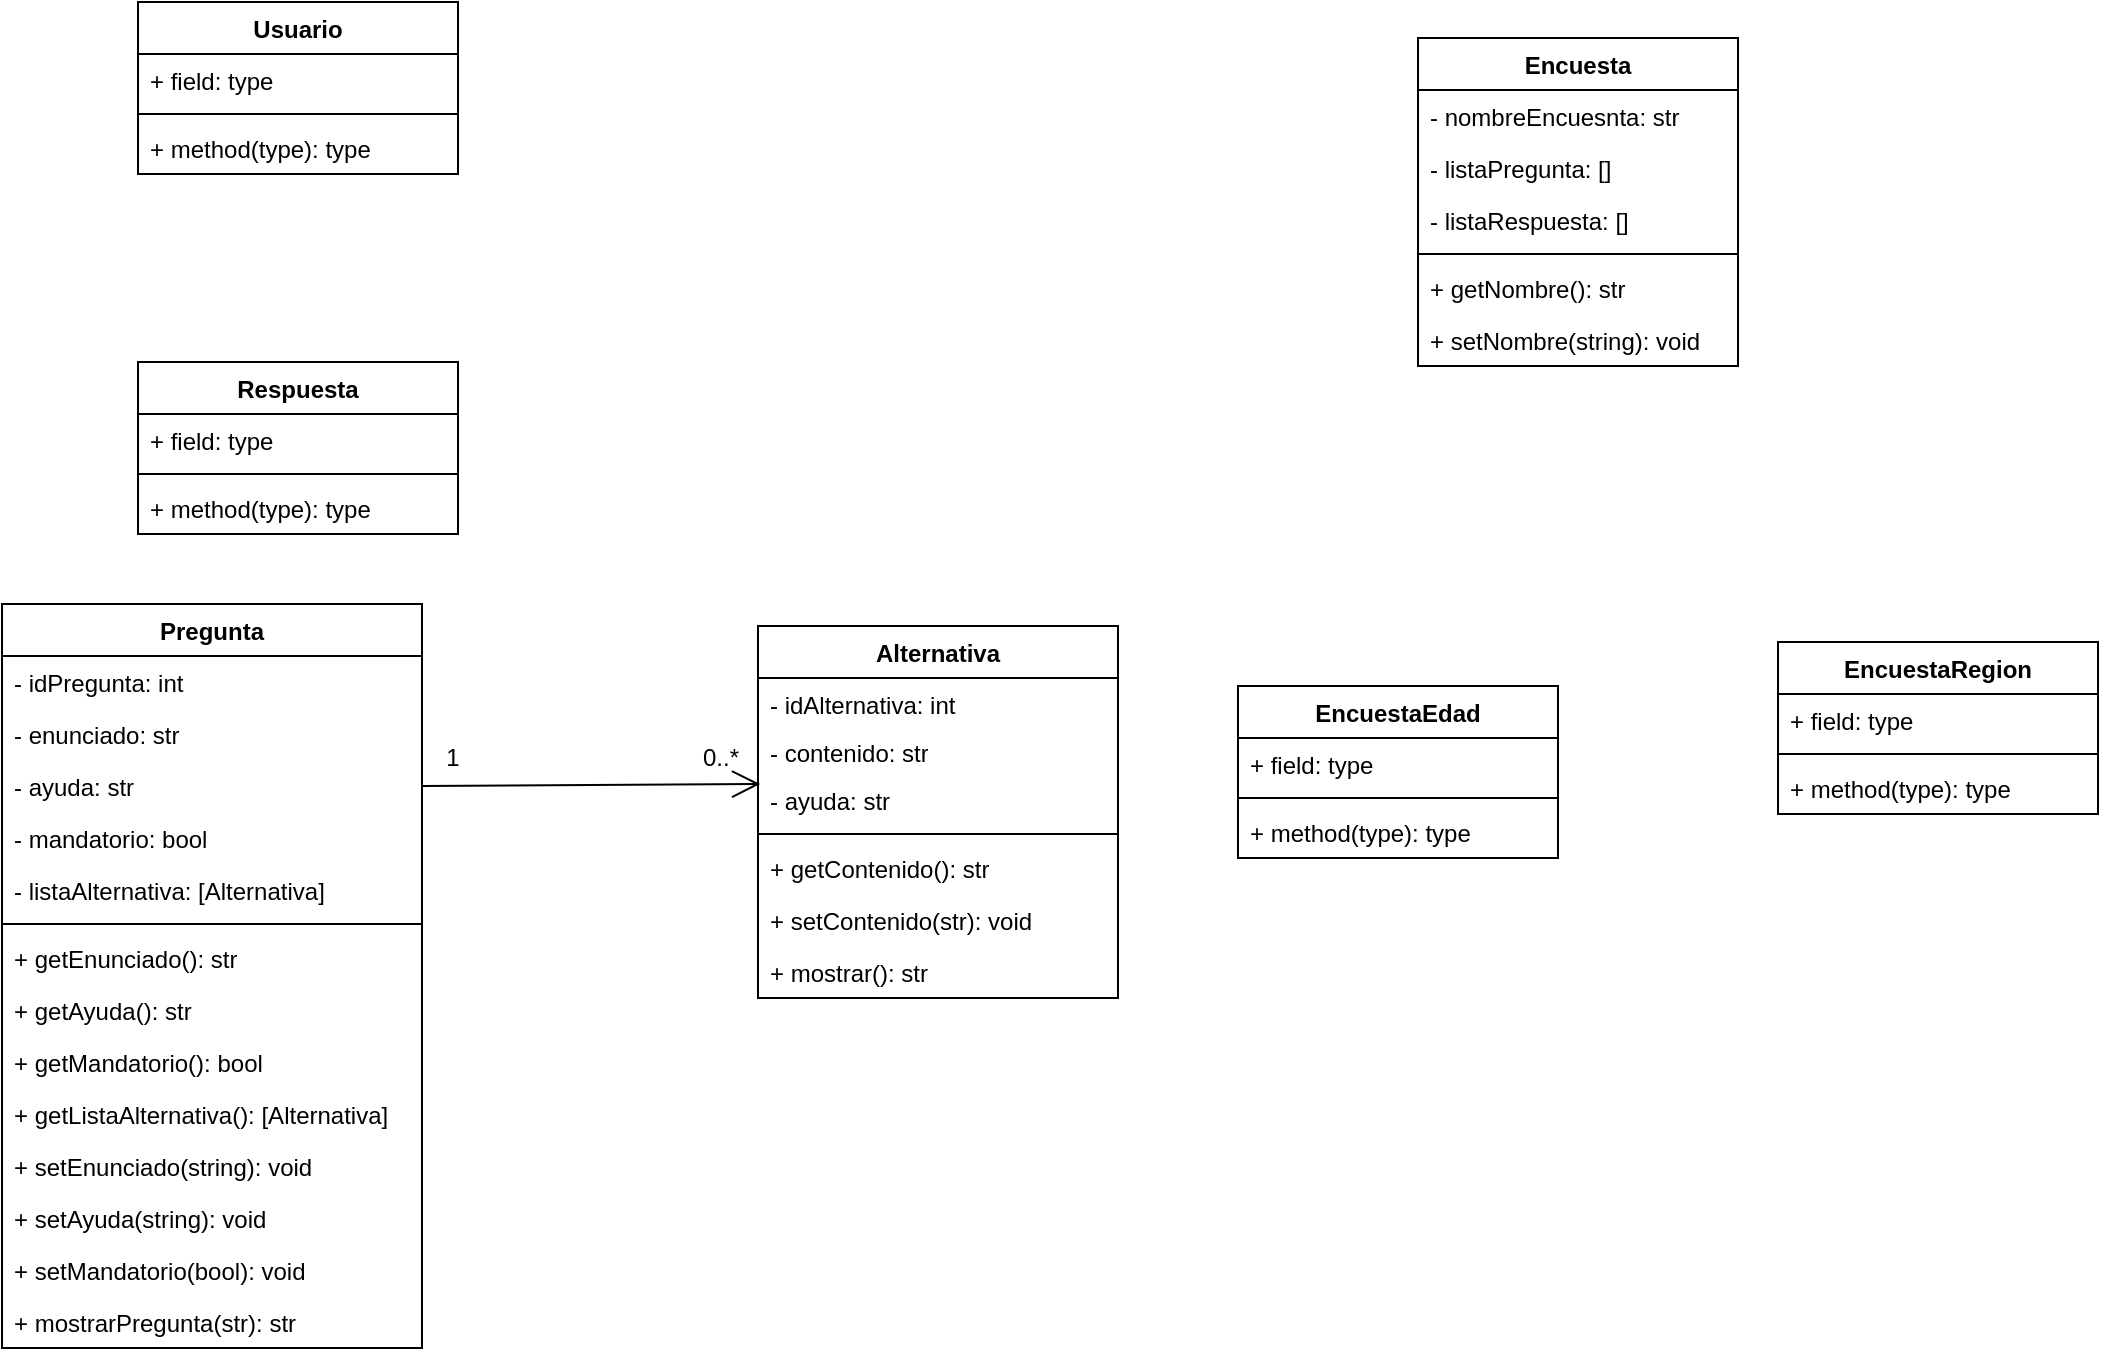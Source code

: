 <mxfile version="24.3.1" type="github">
  <diagram id="C5RBs43oDa-KdzZeNtuy" name="Page-1">
    <mxGraphModel dx="1434" dy="772" grid="1" gridSize="10" guides="1" tooltips="1" connect="1" arrows="1" fold="1" page="1" pageScale="1" pageWidth="1169" pageHeight="827" math="0" shadow="0">
      <root>
        <mxCell id="WIyWlLk6GJQsqaUBKTNV-0" />
        <mxCell id="WIyWlLk6GJQsqaUBKTNV-1" parent="WIyWlLk6GJQsqaUBKTNV-0" />
        <mxCell id="cBV1kslpRWXFgIH1EXpv-0" value="Encuesta" style="swimlane;fontStyle=1;align=center;verticalAlign=top;childLayout=stackLayout;horizontal=1;startSize=26;horizontalStack=0;resizeParent=1;resizeParentMax=0;resizeLast=0;collapsible=1;marginBottom=0;whiteSpace=wrap;html=1;" vertex="1" parent="WIyWlLk6GJQsqaUBKTNV-1">
          <mxGeometry x="760" y="198" width="160" height="164" as="geometry" />
        </mxCell>
        <mxCell id="cBV1kslpRWXFgIH1EXpv-1" value="- nombreEncuesnta: str" style="text;strokeColor=none;fillColor=none;align=left;verticalAlign=top;spacingLeft=4;spacingRight=4;overflow=hidden;rotatable=0;points=[[0,0.5],[1,0.5]];portConstraint=eastwest;whiteSpace=wrap;html=1;" vertex="1" parent="cBV1kslpRWXFgIH1EXpv-0">
          <mxGeometry y="26" width="160" height="26" as="geometry" />
        </mxCell>
        <mxCell id="cBV1kslpRWXFgIH1EXpv-70" value="- listaPregunta: []" style="text;strokeColor=none;fillColor=none;align=left;verticalAlign=top;spacingLeft=4;spacingRight=4;overflow=hidden;rotatable=0;points=[[0,0.5],[1,0.5]];portConstraint=eastwest;whiteSpace=wrap;html=1;" vertex="1" parent="cBV1kslpRWXFgIH1EXpv-0">
          <mxGeometry y="52" width="160" height="26" as="geometry" />
        </mxCell>
        <mxCell id="cBV1kslpRWXFgIH1EXpv-74" value="- listaRespuesta: []" style="text;strokeColor=none;fillColor=none;align=left;verticalAlign=top;spacingLeft=4;spacingRight=4;overflow=hidden;rotatable=0;points=[[0,0.5],[1,0.5]];portConstraint=eastwest;whiteSpace=wrap;html=1;" vertex="1" parent="cBV1kslpRWXFgIH1EXpv-0">
          <mxGeometry y="78" width="160" height="26" as="geometry" />
        </mxCell>
        <mxCell id="cBV1kslpRWXFgIH1EXpv-2" value="" style="line;strokeWidth=1;fillColor=none;align=left;verticalAlign=middle;spacingTop=-1;spacingLeft=3;spacingRight=3;rotatable=0;labelPosition=right;points=[];portConstraint=eastwest;strokeColor=inherit;" vertex="1" parent="cBV1kslpRWXFgIH1EXpv-0">
          <mxGeometry y="104" width="160" height="8" as="geometry" />
        </mxCell>
        <mxCell id="cBV1kslpRWXFgIH1EXpv-75" value="+ getNombre(): str" style="text;strokeColor=none;fillColor=none;align=left;verticalAlign=top;spacingLeft=4;spacingRight=4;overflow=hidden;rotatable=0;points=[[0,0.5],[1,0.5]];portConstraint=eastwest;whiteSpace=wrap;html=1;" vertex="1" parent="cBV1kslpRWXFgIH1EXpv-0">
          <mxGeometry y="112" width="160" height="26" as="geometry" />
        </mxCell>
        <mxCell id="cBV1kslpRWXFgIH1EXpv-76" value="+ setNombre(string): void" style="text;strokeColor=none;fillColor=none;align=left;verticalAlign=top;spacingLeft=4;spacingRight=4;overflow=hidden;rotatable=0;points=[[0,0.5],[1,0.5]];portConstraint=eastwest;whiteSpace=wrap;html=1;" vertex="1" parent="cBV1kslpRWXFgIH1EXpv-0">
          <mxGeometry y="138" width="160" height="26" as="geometry" />
        </mxCell>
        <mxCell id="cBV1kslpRWXFgIH1EXpv-4" value="Alternativa" style="swimlane;fontStyle=1;align=center;verticalAlign=top;childLayout=stackLayout;horizontal=1;startSize=26;horizontalStack=0;resizeParent=1;resizeParentMax=0;resizeLast=0;collapsible=1;marginBottom=0;whiteSpace=wrap;html=1;" vertex="1" parent="WIyWlLk6GJQsqaUBKTNV-1">
          <mxGeometry x="430" y="492" width="180" height="186" as="geometry" />
        </mxCell>
        <mxCell id="cBV1kslpRWXFgIH1EXpv-5" value="- idAlternativa: int" style="text;strokeColor=none;fillColor=none;align=left;verticalAlign=top;spacingLeft=4;spacingRight=4;overflow=hidden;rotatable=0;points=[[0,0.5],[1,0.5]];portConstraint=eastwest;whiteSpace=wrap;html=1;" vertex="1" parent="cBV1kslpRWXFgIH1EXpv-4">
          <mxGeometry y="26" width="180" height="24" as="geometry" />
        </mxCell>
        <mxCell id="cBV1kslpRWXFgIH1EXpv-73" value="- contenido: str" style="text;strokeColor=none;fillColor=none;align=left;verticalAlign=top;spacingLeft=4;spacingRight=4;overflow=hidden;rotatable=0;points=[[0,0.5],[1,0.5]];portConstraint=eastwest;whiteSpace=wrap;html=1;" vertex="1" parent="cBV1kslpRWXFgIH1EXpv-4">
          <mxGeometry y="50" width="180" height="24" as="geometry" />
        </mxCell>
        <mxCell id="cBV1kslpRWXFgIH1EXpv-29" value="- ayuda: str" style="text;strokeColor=none;fillColor=none;align=left;verticalAlign=top;spacingLeft=4;spacingRight=4;overflow=hidden;rotatable=0;points=[[0,0.5],[1,0.5]];portConstraint=eastwest;whiteSpace=wrap;html=1;" vertex="1" parent="cBV1kslpRWXFgIH1EXpv-4">
          <mxGeometry y="74" width="180" height="26" as="geometry" />
        </mxCell>
        <mxCell id="cBV1kslpRWXFgIH1EXpv-6" value="" style="line;strokeWidth=1;fillColor=none;align=left;verticalAlign=middle;spacingTop=-1;spacingLeft=3;spacingRight=3;rotatable=0;labelPosition=right;points=[];portConstraint=eastwest;strokeColor=inherit;" vertex="1" parent="cBV1kslpRWXFgIH1EXpv-4">
          <mxGeometry y="100" width="180" height="8" as="geometry" />
        </mxCell>
        <mxCell id="cBV1kslpRWXFgIH1EXpv-7" value="+ getContenido(): str" style="text;strokeColor=none;fillColor=none;align=left;verticalAlign=top;spacingLeft=4;spacingRight=4;overflow=hidden;rotatable=0;points=[[0,0.5],[1,0.5]];portConstraint=eastwest;whiteSpace=wrap;html=1;" vertex="1" parent="cBV1kslpRWXFgIH1EXpv-4">
          <mxGeometry y="108" width="180" height="26" as="geometry" />
        </mxCell>
        <mxCell id="cBV1kslpRWXFgIH1EXpv-31" value="+ setContenido(str): void" style="text;strokeColor=none;fillColor=none;align=left;verticalAlign=top;spacingLeft=4;spacingRight=4;overflow=hidden;rotatable=0;points=[[0,0.5],[1,0.5]];portConstraint=eastwest;whiteSpace=wrap;html=1;" vertex="1" parent="cBV1kslpRWXFgIH1EXpv-4">
          <mxGeometry y="134" width="180" height="26" as="geometry" />
        </mxCell>
        <mxCell id="cBV1kslpRWXFgIH1EXpv-37" value="+ mostrar(): str" style="text;strokeColor=none;fillColor=none;align=left;verticalAlign=top;spacingLeft=4;spacingRight=4;overflow=hidden;rotatable=0;points=[[0,0.5],[1,0.5]];portConstraint=eastwest;whiteSpace=wrap;html=1;" vertex="1" parent="cBV1kslpRWXFgIH1EXpv-4">
          <mxGeometry y="160" width="180" height="26" as="geometry" />
        </mxCell>
        <mxCell id="cBV1kslpRWXFgIH1EXpv-8" value="Pregunta" style="swimlane;fontStyle=1;align=center;verticalAlign=top;childLayout=stackLayout;horizontal=1;startSize=26;horizontalStack=0;resizeParent=1;resizeParentMax=0;resizeLast=0;collapsible=1;marginBottom=0;whiteSpace=wrap;html=1;" vertex="1" parent="WIyWlLk6GJQsqaUBKTNV-1">
          <mxGeometry x="52" y="481" width="210" height="372" as="geometry" />
        </mxCell>
        <mxCell id="cBV1kslpRWXFgIH1EXpv-9" value="- idPregunta: int" style="text;strokeColor=none;fillColor=none;align=left;verticalAlign=top;spacingLeft=4;spacingRight=4;overflow=hidden;rotatable=0;points=[[0,0.5],[1,0.5]];portConstraint=eastwest;whiteSpace=wrap;html=1;" vertex="1" parent="cBV1kslpRWXFgIH1EXpv-8">
          <mxGeometry y="26" width="210" height="26" as="geometry" />
        </mxCell>
        <mxCell id="cBV1kslpRWXFgIH1EXpv-72" value="- enunciado: str" style="text;strokeColor=none;fillColor=none;align=left;verticalAlign=top;spacingLeft=4;spacingRight=4;overflow=hidden;rotatable=0;points=[[0,0.5],[1,0.5]];portConstraint=eastwest;whiteSpace=wrap;html=1;" vertex="1" parent="cBV1kslpRWXFgIH1EXpv-8">
          <mxGeometry y="52" width="210" height="26" as="geometry" />
        </mxCell>
        <mxCell id="cBV1kslpRWXFgIH1EXpv-51" value="- ayuda: str" style="text;strokeColor=none;fillColor=none;align=left;verticalAlign=top;spacingLeft=4;spacingRight=4;overflow=hidden;rotatable=0;points=[[0,0.5],[1,0.5]];portConstraint=eastwest;whiteSpace=wrap;html=1;" vertex="1" parent="cBV1kslpRWXFgIH1EXpv-8">
          <mxGeometry y="78" width="210" height="26" as="geometry" />
        </mxCell>
        <mxCell id="cBV1kslpRWXFgIH1EXpv-52" value="- mandatorio: bool" style="text;strokeColor=none;fillColor=none;align=left;verticalAlign=top;spacingLeft=4;spacingRight=4;overflow=hidden;rotatable=0;points=[[0,0.5],[1,0.5]];portConstraint=eastwest;whiteSpace=wrap;html=1;" vertex="1" parent="cBV1kslpRWXFgIH1EXpv-8">
          <mxGeometry y="104" width="210" height="26" as="geometry" />
        </mxCell>
        <mxCell id="cBV1kslpRWXFgIH1EXpv-53" value="- listaAlternativa: [Alternativa]" style="text;strokeColor=none;fillColor=none;align=left;verticalAlign=top;spacingLeft=4;spacingRight=4;overflow=hidden;rotatable=0;points=[[0,0.5],[1,0.5]];portConstraint=eastwest;whiteSpace=wrap;html=1;" vertex="1" parent="cBV1kslpRWXFgIH1EXpv-8">
          <mxGeometry y="130" width="210" height="26" as="geometry" />
        </mxCell>
        <mxCell id="cBV1kslpRWXFgIH1EXpv-10" value="" style="line;strokeWidth=1;fillColor=none;align=left;verticalAlign=middle;spacingTop=-1;spacingLeft=3;spacingRight=3;rotatable=0;labelPosition=right;points=[];portConstraint=eastwest;strokeColor=inherit;" vertex="1" parent="cBV1kslpRWXFgIH1EXpv-8">
          <mxGeometry y="156" width="210" height="8" as="geometry" />
        </mxCell>
        <mxCell id="cBV1kslpRWXFgIH1EXpv-57" value="+ getEnunciado(): str" style="text;strokeColor=none;fillColor=none;align=left;verticalAlign=top;spacingLeft=4;spacingRight=4;overflow=hidden;rotatable=0;points=[[0,0.5],[1,0.5]];portConstraint=eastwest;whiteSpace=wrap;html=1;" vertex="1" parent="cBV1kslpRWXFgIH1EXpv-8">
          <mxGeometry y="164" width="210" height="26" as="geometry" />
        </mxCell>
        <mxCell id="cBV1kslpRWXFgIH1EXpv-60" value="+ getAyuda(): str" style="text;strokeColor=none;fillColor=none;align=left;verticalAlign=top;spacingLeft=4;spacingRight=4;overflow=hidden;rotatable=0;points=[[0,0.5],[1,0.5]];portConstraint=eastwest;whiteSpace=wrap;html=1;" vertex="1" parent="cBV1kslpRWXFgIH1EXpv-8">
          <mxGeometry y="190" width="210" height="26" as="geometry" />
        </mxCell>
        <mxCell id="cBV1kslpRWXFgIH1EXpv-64" value="+ getMandatorio(): bool" style="text;strokeColor=none;fillColor=none;align=left;verticalAlign=top;spacingLeft=4;spacingRight=4;overflow=hidden;rotatable=0;points=[[0,0.5],[1,0.5]];portConstraint=eastwest;whiteSpace=wrap;html=1;" vertex="1" parent="cBV1kslpRWXFgIH1EXpv-8">
          <mxGeometry y="216" width="210" height="26" as="geometry" />
        </mxCell>
        <mxCell id="cBV1kslpRWXFgIH1EXpv-67" value="+ getListaAlternativa(): [Alternativa]" style="text;strokeColor=none;fillColor=none;align=left;verticalAlign=top;spacingLeft=4;spacingRight=4;overflow=hidden;rotatable=0;points=[[0,0.5],[1,0.5]];portConstraint=eastwest;whiteSpace=wrap;html=1;" vertex="1" parent="cBV1kslpRWXFgIH1EXpv-8">
          <mxGeometry y="242" width="210" height="26" as="geometry" />
        </mxCell>
        <mxCell id="cBV1kslpRWXFgIH1EXpv-66" value="+ setEnunciado(string): void" style="text;strokeColor=none;fillColor=none;align=left;verticalAlign=top;spacingLeft=4;spacingRight=4;overflow=hidden;rotatable=0;points=[[0,0.5],[1,0.5]];portConstraint=eastwest;whiteSpace=wrap;html=1;" vertex="1" parent="cBV1kslpRWXFgIH1EXpv-8">
          <mxGeometry y="268" width="210" height="26" as="geometry" />
        </mxCell>
        <mxCell id="cBV1kslpRWXFgIH1EXpv-62" value="+ setAyuda(string): void" style="text;strokeColor=none;fillColor=none;align=left;verticalAlign=top;spacingLeft=4;spacingRight=4;overflow=hidden;rotatable=0;points=[[0,0.5],[1,0.5]];portConstraint=eastwest;whiteSpace=wrap;html=1;" vertex="1" parent="cBV1kslpRWXFgIH1EXpv-8">
          <mxGeometry y="294" width="210" height="26" as="geometry" />
        </mxCell>
        <mxCell id="cBV1kslpRWXFgIH1EXpv-65" value="+ setMandatorio(bool): void" style="text;strokeColor=none;fillColor=none;align=left;verticalAlign=top;spacingLeft=4;spacingRight=4;overflow=hidden;rotatable=0;points=[[0,0.5],[1,0.5]];portConstraint=eastwest;whiteSpace=wrap;html=1;" vertex="1" parent="cBV1kslpRWXFgIH1EXpv-8">
          <mxGeometry y="320" width="210" height="26" as="geometry" />
        </mxCell>
        <mxCell id="cBV1kslpRWXFgIH1EXpv-69" value="+ mostrarPregunta(str): str" style="text;strokeColor=none;fillColor=none;align=left;verticalAlign=top;spacingLeft=4;spacingRight=4;overflow=hidden;rotatable=0;points=[[0,0.5],[1,0.5]];portConstraint=eastwest;whiteSpace=wrap;html=1;" vertex="1" parent="cBV1kslpRWXFgIH1EXpv-8">
          <mxGeometry y="346" width="210" height="26" as="geometry" />
        </mxCell>
        <mxCell id="cBV1kslpRWXFgIH1EXpv-12" value="EncuestaEdad" style="swimlane;fontStyle=1;align=center;verticalAlign=top;childLayout=stackLayout;horizontal=1;startSize=26;horizontalStack=0;resizeParent=1;resizeParentMax=0;resizeLast=0;collapsible=1;marginBottom=0;whiteSpace=wrap;html=1;" vertex="1" parent="WIyWlLk6GJQsqaUBKTNV-1">
          <mxGeometry x="670" y="522" width="160" height="86" as="geometry" />
        </mxCell>
        <mxCell id="cBV1kslpRWXFgIH1EXpv-13" value="+ field: type" style="text;strokeColor=none;fillColor=none;align=left;verticalAlign=top;spacingLeft=4;spacingRight=4;overflow=hidden;rotatable=0;points=[[0,0.5],[1,0.5]];portConstraint=eastwest;whiteSpace=wrap;html=1;" vertex="1" parent="cBV1kslpRWXFgIH1EXpv-12">
          <mxGeometry y="26" width="160" height="26" as="geometry" />
        </mxCell>
        <mxCell id="cBV1kslpRWXFgIH1EXpv-14" value="" style="line;strokeWidth=1;fillColor=none;align=left;verticalAlign=middle;spacingTop=-1;spacingLeft=3;spacingRight=3;rotatable=0;labelPosition=right;points=[];portConstraint=eastwest;strokeColor=inherit;" vertex="1" parent="cBV1kslpRWXFgIH1EXpv-12">
          <mxGeometry y="52" width="160" height="8" as="geometry" />
        </mxCell>
        <mxCell id="cBV1kslpRWXFgIH1EXpv-15" value="+ method(type): type" style="text;strokeColor=none;fillColor=none;align=left;verticalAlign=top;spacingLeft=4;spacingRight=4;overflow=hidden;rotatable=0;points=[[0,0.5],[1,0.5]];portConstraint=eastwest;whiteSpace=wrap;html=1;" vertex="1" parent="cBV1kslpRWXFgIH1EXpv-12">
          <mxGeometry y="60" width="160" height="26" as="geometry" />
        </mxCell>
        <mxCell id="cBV1kslpRWXFgIH1EXpv-16" value="EncuestaRegion" style="swimlane;fontStyle=1;align=center;verticalAlign=top;childLayout=stackLayout;horizontal=1;startSize=26;horizontalStack=0;resizeParent=1;resizeParentMax=0;resizeLast=0;collapsible=1;marginBottom=0;whiteSpace=wrap;html=1;" vertex="1" parent="WIyWlLk6GJQsqaUBKTNV-1">
          <mxGeometry x="940" y="500" width="160" height="86" as="geometry" />
        </mxCell>
        <mxCell id="cBV1kslpRWXFgIH1EXpv-17" value="+ field: type" style="text;strokeColor=none;fillColor=none;align=left;verticalAlign=top;spacingLeft=4;spacingRight=4;overflow=hidden;rotatable=0;points=[[0,0.5],[1,0.5]];portConstraint=eastwest;whiteSpace=wrap;html=1;" vertex="1" parent="cBV1kslpRWXFgIH1EXpv-16">
          <mxGeometry y="26" width="160" height="26" as="geometry" />
        </mxCell>
        <mxCell id="cBV1kslpRWXFgIH1EXpv-18" value="" style="line;strokeWidth=1;fillColor=none;align=left;verticalAlign=middle;spacingTop=-1;spacingLeft=3;spacingRight=3;rotatable=0;labelPosition=right;points=[];portConstraint=eastwest;strokeColor=inherit;" vertex="1" parent="cBV1kslpRWXFgIH1EXpv-16">
          <mxGeometry y="52" width="160" height="8" as="geometry" />
        </mxCell>
        <mxCell id="cBV1kslpRWXFgIH1EXpv-19" value="+ method(type): type" style="text;strokeColor=none;fillColor=none;align=left;verticalAlign=top;spacingLeft=4;spacingRight=4;overflow=hidden;rotatable=0;points=[[0,0.5],[1,0.5]];portConstraint=eastwest;whiteSpace=wrap;html=1;" vertex="1" parent="cBV1kslpRWXFgIH1EXpv-16">
          <mxGeometry y="60" width="160" height="26" as="geometry" />
        </mxCell>
        <mxCell id="cBV1kslpRWXFgIH1EXpv-20" value="Respuesta" style="swimlane;fontStyle=1;align=center;verticalAlign=top;childLayout=stackLayout;horizontal=1;startSize=26;horizontalStack=0;resizeParent=1;resizeParentMax=0;resizeLast=0;collapsible=1;marginBottom=0;whiteSpace=wrap;html=1;" vertex="1" parent="WIyWlLk6GJQsqaUBKTNV-1">
          <mxGeometry x="120" y="360" width="160" height="86" as="geometry" />
        </mxCell>
        <mxCell id="cBV1kslpRWXFgIH1EXpv-21" value="+ field: type" style="text;strokeColor=none;fillColor=none;align=left;verticalAlign=top;spacingLeft=4;spacingRight=4;overflow=hidden;rotatable=0;points=[[0,0.5],[1,0.5]];portConstraint=eastwest;whiteSpace=wrap;html=1;" vertex="1" parent="cBV1kslpRWXFgIH1EXpv-20">
          <mxGeometry y="26" width="160" height="26" as="geometry" />
        </mxCell>
        <mxCell id="cBV1kslpRWXFgIH1EXpv-22" value="" style="line;strokeWidth=1;fillColor=none;align=left;verticalAlign=middle;spacingTop=-1;spacingLeft=3;spacingRight=3;rotatable=0;labelPosition=right;points=[];portConstraint=eastwest;strokeColor=inherit;" vertex="1" parent="cBV1kslpRWXFgIH1EXpv-20">
          <mxGeometry y="52" width="160" height="8" as="geometry" />
        </mxCell>
        <mxCell id="cBV1kslpRWXFgIH1EXpv-23" value="+ method(type): type" style="text;strokeColor=none;fillColor=none;align=left;verticalAlign=top;spacingLeft=4;spacingRight=4;overflow=hidden;rotatable=0;points=[[0,0.5],[1,0.5]];portConstraint=eastwest;whiteSpace=wrap;html=1;" vertex="1" parent="cBV1kslpRWXFgIH1EXpv-20">
          <mxGeometry y="60" width="160" height="26" as="geometry" />
        </mxCell>
        <mxCell id="cBV1kslpRWXFgIH1EXpv-24" value="Usuario" style="swimlane;fontStyle=1;align=center;verticalAlign=top;childLayout=stackLayout;horizontal=1;startSize=26;horizontalStack=0;resizeParent=1;resizeParentMax=0;resizeLast=0;collapsible=1;marginBottom=0;whiteSpace=wrap;html=1;" vertex="1" parent="WIyWlLk6GJQsqaUBKTNV-1">
          <mxGeometry x="120" y="180" width="160" height="86" as="geometry" />
        </mxCell>
        <mxCell id="cBV1kslpRWXFgIH1EXpv-25" value="+ field: type" style="text;strokeColor=none;fillColor=none;align=left;verticalAlign=top;spacingLeft=4;spacingRight=4;overflow=hidden;rotatable=0;points=[[0,0.5],[1,0.5]];portConstraint=eastwest;whiteSpace=wrap;html=1;" vertex="1" parent="cBV1kslpRWXFgIH1EXpv-24">
          <mxGeometry y="26" width="160" height="26" as="geometry" />
        </mxCell>
        <mxCell id="cBV1kslpRWXFgIH1EXpv-26" value="" style="line;strokeWidth=1;fillColor=none;align=left;verticalAlign=middle;spacingTop=-1;spacingLeft=3;spacingRight=3;rotatable=0;labelPosition=right;points=[];portConstraint=eastwest;strokeColor=inherit;" vertex="1" parent="cBV1kslpRWXFgIH1EXpv-24">
          <mxGeometry y="52" width="160" height="8" as="geometry" />
        </mxCell>
        <mxCell id="cBV1kslpRWXFgIH1EXpv-27" value="+ method(type): type" style="text;strokeColor=none;fillColor=none;align=left;verticalAlign=top;spacingLeft=4;spacingRight=4;overflow=hidden;rotatable=0;points=[[0,0.5],[1,0.5]];portConstraint=eastwest;whiteSpace=wrap;html=1;" vertex="1" parent="cBV1kslpRWXFgIH1EXpv-24">
          <mxGeometry y="60" width="160" height="26" as="geometry" />
        </mxCell>
        <mxCell id="cBV1kslpRWXFgIH1EXpv-48" value="" style="endArrow=open;endFill=1;endSize=12;html=1;rounded=0;entryX=0.006;entryY=0.192;entryDx=0;entryDy=0;entryPerimeter=0;exitX=1;exitY=0.5;exitDx=0;exitDy=0;" edge="1" parent="WIyWlLk6GJQsqaUBKTNV-1" source="cBV1kslpRWXFgIH1EXpv-51" target="cBV1kslpRWXFgIH1EXpv-29">
          <mxGeometry width="160" relative="1" as="geometry">
            <mxPoint x="240" y="527" as="sourcePoint" />
            <mxPoint x="400" y="526.5" as="targetPoint" />
          </mxGeometry>
        </mxCell>
        <mxCell id="cBV1kslpRWXFgIH1EXpv-49" value="1" style="text;html=1;align=center;verticalAlign=middle;resizable=0;points=[];autosize=1;strokeColor=none;fillColor=none;" vertex="1" parent="WIyWlLk6GJQsqaUBKTNV-1">
          <mxGeometry x="262" y="543" width="30" height="30" as="geometry" />
        </mxCell>
        <mxCell id="cBV1kslpRWXFgIH1EXpv-50" value="0..*" style="text;html=1;align=center;verticalAlign=middle;resizable=0;points=[];autosize=1;strokeColor=none;fillColor=none;" vertex="1" parent="WIyWlLk6GJQsqaUBKTNV-1">
          <mxGeometry x="391" y="543" width="40" height="30" as="geometry" />
        </mxCell>
      </root>
    </mxGraphModel>
  </diagram>
</mxfile>

